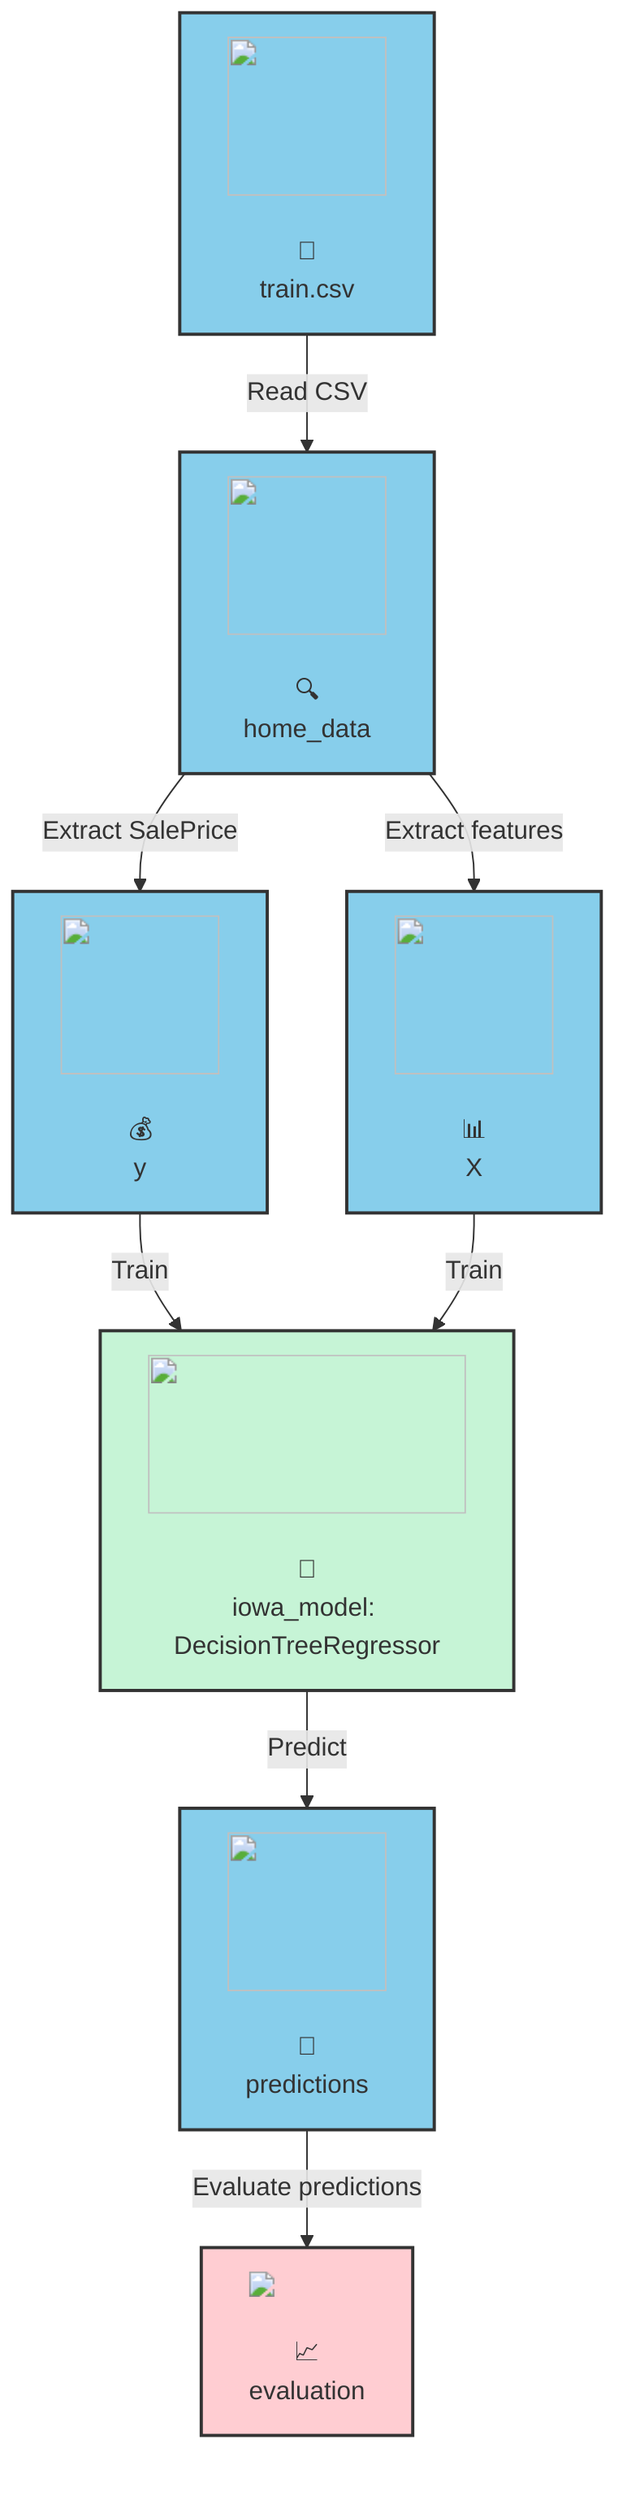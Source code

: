 flowchart TD
    %% Node for data source with icon
    A["<img src='icons/file.svg' width=100 height=100/> <br/>📂<br/>train.csv"]
    
    %% Node for data transformation
    A -->|Read CSV| B["<img src='icons/table.svg' width=100 height=100/> <br/>🔍<br/>home_data"];
    
    %% Nodes for extracted variables
    B -->|Extract SalePrice| C["<img src='icons/column_split.svg' width=100 height=100/> <br/>💰<br/>y"];
    B -->|Extract features| D["<img src='icons/column_split.svg' width=100 height=100/> <br/>📊<br/>X"];
    
    %% Node for model
    C & D -->|Train| E["<img src='icons/brain.svg' width=100 height=100/> <br/>🧠<br/>iowa_model: DecisionTreeRegressor"];
    
    %% Node for predictions
    E -->|Predict| F["<img src='icons/table.svg' width=100 height=100/> <br/>🔮<br/>predictions"];
    
    %% Node for evaluation
    F -->|Evaluate predictions| G["<img src='dummy_plots/barplot_template.svg'/> <br/>📈<br/>evaluation"];

    classDef dataSource fill:#87CEEB,stroke:#333,stroke-width:2px;
    classDef dataVariable fill:#87CEEB,stroke:#333,stroke-width:2px;
    classDef model fill:#C6F4D6,stroke:#333,stroke-width:2px;
    classDef evaluation fill:#FFCDD2,stroke:#333,stroke-width:2px;

    class A dataSource;
    class B,C,D,F dataVariable;
    class E model;
    class G evaluation;